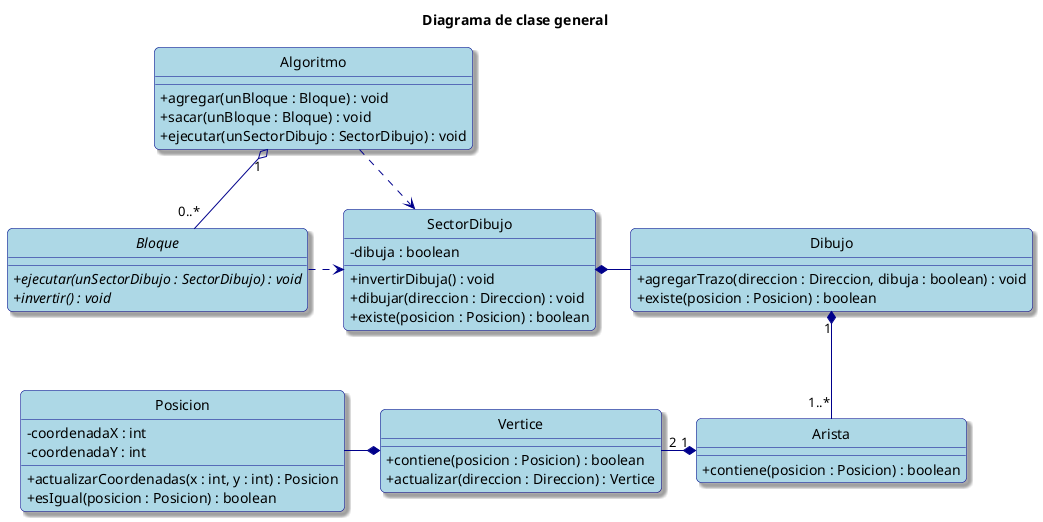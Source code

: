 @startuml
hide circle
skinparam classAttributeIconSize 0
skinparam backgroundColor White
skinparam RoundCorner 10
skinparam Shadowing true

skinparam class {
    ArrowColor DarkBlue
    BackgroundColor LightBlue
    BorderColor DarkBlue
}

skinparam note {
    BackgroundColor LightYellow
    BorderColor DarkBlue
}

title Diagrama de clase general

interface Bloque {
    + {abstract} ejecutar(unSectorDibujo : SectorDibujo) : void
    + {abstract} invertir() : void
}

class SectorDibujo {
    - dibuja : boolean
    + invertirDibuja() : void
    + dibujar(direccion : Direccion) : void
    + existe(posicion : Posicion) : boolean
}

class Algoritmo {
    + agregar(unBloque : Bloque) : void
    + sacar(unBloque : Bloque) : void
    + ejecutar(unSectorDibujo : SectorDibujo) : void
}

class Dibujo {
    + agregarTrazo(direccion : Direccion, dibuja : boolean) : void
    + existe(posicion : Posicion) : boolean
}

class Arista {
    + contiene(posicion : Posicion) : boolean
}

class Vertice {
    + contiene(posicion : Posicion) : boolean
    + actualizar(direccion : Direccion) : Vertice
}

class Posicion {
    - coordenadaX : int
    - coordenadaY : int
    + actualizarCoordenadas(x : int, y : int) : Posicion
    + esIgual(posicion : Posicion) : boolean
}

Algoritmo "1" o-- "0..*" Bloque
Algoritmo ..> SectorDibujo
Bloque ..right> SectorDibujo
SectorDibujo *--right Dibujo
Dibujo "1" *-- "1..*" Arista
Arista "1" *--left "2" Vertice
Vertice *--left Posicion
@enduml




@startuml
hide circle
skinparam classAttributeIconSize 0
skinparam backgroundColor White
skinparam RoundCorner 10
skinparam Shadowing true
skinparam class {
    ArrowColor DarkBlue
    BackgroundColor LightBlue
    BorderColor DarkBlue
}
skinparam note {
    BackgroundColor LightYellow
    BorderColor DarkBlue
}

title Diagrama de clase de Bloque y Movimiento

interface Bloque {
    + {abstract} ejecutar(unSectorDibujo : SectorDibujo) : void
    + {abstract} ejecutarInvertido(unSectorDibujo : SectorDibujo) : void

}
class BloqueMovimiento {
    + BloqueMovimiento(direccion : Direccion)
    + ejecutar(unSectorDibujo : SectorDibujo) : void
    + ejecutarInvertido(unSectorDibujo : SectorDibujo) : void
}
abstract class Direccion {
    + actualizarPosicion(posicion : Posicion) : Posicion
    + {abstract} invertir() : Direccion
}
class Norte {
    + invertir() : Sur
}
class Sur {
    + invertir() : Norte
}
class Este {
    + invertir() : Oeste
}
class Oeste {
    + invertir() : Este
}

Bloque <|.. BloqueMovimiento
BloqueMovimiento *--right Direccion
Direccion <|.. Norte
Direccion <|.. Sur
Direccion <|.. Este
Direccion <|.. Oeste
@enduml




@startuml
hide circle
skinparam classAttributeIconSize 0
skinparam backgroundColor White
skinparam RoundCorner 10
skinparam Shadowing true
skinparam class {
    ArrowColor DarkBlue
    BackgroundColor LightBlue
    BorderColor DarkBlue
}
skinparam note {
    BackgroundColor LightYellow
    BorderColor DarkBlue
}

title Diagrama de clase de Bloque y bloques especiales

interface Bloque {
    + {abstract} ejecutar(unSectorDibujo : SectorDibujo) : void
    + {abstract} ejecutarInvertido(unSectorDibujo : SectorDibujo) : void

}
class BloqueMovimiento {
    + BloqueMovimiento(direccion : Direccion)
    + ejecutar(unSectorDibujo : SectorDibujo) : void
    + ejecutarInvertido(unSectorDibujo : SectorDibujo) : void
}
interface Bloques {
    + {abstract} agregar(unBloque : bloque) : void
}
class BloquePersonalizado {
    + ejecutar(unSectorDibujo : SectorDibujo) : void
    + ejecutarInvertido(unSectorDibujo : SectorDibujo) : void
    + agregar(unBloque : bloque) : void
}
class RepetirDoble {
    + ejecutar(unSectorDibujo : SectorDibujo) : void
    + ejecutarInvertido(unSectorDibujo : SectorDibujo) : void
    + agregar(unBloque : bloque) : void
}
class RepetirTriple {
    + ejecutar(unSectorDibujo : SectorDibujo) : void
    + ejecutarInvertido(unSectorDibujo : SectorDibujo) : void
    + agregar(unBloque : bloque) : void
}
class Invertir {
    + ejecutar(unSectorDibujo : SectorDibujo) : void
    + ejecutarInvertido(unSectorDibujo : SectorDibujo) : void
    + agregar(unBloque : bloque) : void
}
class DecoratorBloquePersonalizadoBase {
    + ejecutar(unSectorDibujo : SectorDibujo) : void
    + ejecutarInvertido(unSectorDibujo : SectorDibujo) : void
    + agregar(unBloque : bloque) : void
}

Bloque <|.. Bloques
Bloques "1" *-- "1..*" Bloque
Bloques <|.. BloquePersonalizado
Bloques <|.. DecoratorBloquePersonalizadoBase
DecoratorBloquePersonalizadoBase o-- Bloques
DecoratorBloquePersonalizadoBase <|-- RepetirDoble
DecoratorBloquePersonalizadoBase <|-- RepetirTriple
DecoratorBloquePersonalizadoBase <|-- Invertir
Bloque <|.. BloqueMovimiento
@enduml



@startuml
skinparam classAttributeIconSize 0
skinparam backgroundColor White
skinparam RoundCorner 10
skinparam Shadowing true
skinparam ArrowColor DarkBlue
skinparam SequenceLifeLineBorderColor DarkBlue
skinparam SequenceLoopBackgroundColor DarkBlue

skinparam actor {
    BackgroundColor LightBlue
    BorderColor DarkBlue
}

skinparam participant {
    Bound DarkBlue
    BackgroundColor LightBlue
    BorderColor DarkBlue
}

title Ejecución de un algoritmo con bloques de movimiento

participant ":Algoritmo" as Algoritmo
participant ":BloqueMovimiento" as Bloque
participant ":SectorDibujo" as SectorDibujo

Algoritmo -> Algoritmo : ejecutar(unSectorDibujo)
loop para cada bloque
    Algoritmo -> Bloque : ejecutar(unSectorDibujo)
    Bloque -> SectorDibujo : dibuja(unMovimiento)
end
@enduml



@startuml
skinparam classAttributeIconSize 0
skinparam backgroundColor White
skinparam RoundCorner 10
skinparam Shadowing true
skinparam ArrowColor DarkBlue
skinparam SequenceLifeLineBorderColor DarkBlue
skinparam SequenceLoopBackgroundColor DarkBlue

skinparam actor {
    BackgroundColor LightBlue
    BorderColor DarkBlue
}

skinparam participant {
    Bound DarkBlue
    BackgroundColor LightBlue
    BorderColor DarkBlue
}

title Ejecución de un algoritmo con un solo bloque de repetición doble que tiene bloques de movimiento

participant ":Algoritmo" as Algoritmo
participant ":BloqueRepeticionDoble" as BloqueRepetirDoble
participant ":DecoratorBloquePersonalizadoBase" as DecoratorBloquePersonalizadoBase
participant ":BloquePersonalizado" as BloquePersonalizado
participant ":BloqueMovimiento" as BloqueMovimiento
participant ":SectorDibujo" as SectorDibujo

Algoritmo -> Algoritmo : ejecutar(unSectorDibujo)
Algoritmo -> BloqueRepetirDoble : ejecutar(unSectorDibujo)
loop x2
    BloqueRepetirDoble -> DecoratorBloquePersonalizadoBase : ejecutar(unSectorDibujo)
    DecoratorBloquePersonalizadoBase ->  BloquePersonalizado : ejecutar(unSectorDibujo)
    loop para cada bloque dentro de BloquePersonalizado
        BloquePersonalizado -> BloqueMovimiento : ejecutar(unSectorDibujo)
        BloqueMovimiento -> SectorDibujo : dibuja(unMovimiento)
    end loop
end loop
@enduml



@startuml
skinparam classAttributeIconSize 0
skinparam backgroundColor White
skinparam RoundCorner 10
skinparam Shadowing true
skinparam ArrowColor DarkBlue
skinparam SequenceLifeLineBorderColor DarkBlue
skinparam SequenceLoopBackgroundColor DarkBlue

skinparam actor {
    BackgroundColor LightBlue
    BorderColor DarkBlue
}

skinparam participant {
    Bound DarkBlue
    BackgroundColor LightBlue
    BorderColor DarkBlue
}

title Ejecución de un algoritmo con un bloque invertir que tiene bloques de movimiento

participant ":Algoritmo" as Algoritmo
participant ":BloqueInvertir" as BloqueInvertir
participant ":DecoratorBloquePersonalizadoBase" as DecoratorBloquePersonalizadoBase
participant ":BloquePersonalizado" as BloquePersonalizado
participant ":BloqueMovimiento" as BloqueMovimiento
participant "Movimiento" as Movimiento
participant ":SectorDibujo" as SectorDibujo

Algoritmo -> Algoritmo : ejecutar(unSectorDibujo)
Algoritmo -> BloqueInvertir : ejecutar(unSectorDibujo)
BloqueInvertir -> DecoratorBloquePersonalizadoBase : ejecutarInvertido(unSectorDibujo)
DecoratorBloquePersonalizadoBase ->  BloquePersonalizado : ejecutarInvertido(unSectorDibujo)
loop para cada bloque dentro de BloquePersonalizado
    BloquePersonalizado -> BloqueMovimiento : ejecutarInvertido(unSectorDibujo)
    BloqueMovimiento -> Movimiento : invertir()
    Movimiento --> BloqueMovimiento : unMovimientoInvertido
    BloqueMovimiento -> SectorDibujo : dibuja(unMovimientoInvertido)
end loop
@enduml



@startuml
skinparam classAttributeIconSize 0
skinparam backgroundColor White
skinparam RoundCorner 10
skinparam Shadowing true
skinparam ArrowColor DarkBlue
skinparam SequenceLifeLineBorderColor DarkBlue
skinparam SequenceLoopBackgroundColor DarkBlue

skinparam actor {
    BackgroundColor LightBlue
    BorderColor DarkBlue
}

skinparam participant {
    Bound DarkBlue
    BackgroundColor LightBlue
    BorderColor DarkBlue
}

title Ejecución de un algoritmo con un bloque invertir que tiene un bloque de movimiento hacia arriba

participant ":Algoritmo" as Algoritmo
participant ":BloqueInvertir" as BloqueInvertir
participant ":DecoratorBloquePersonalizadoBase" as DecoratorBloquePersonalizadoBase
participant ":BloquePersonalizado" as BloquePersonalizado
participant ":BloqueMovimiento" as BloqueMovimiento
participant ":Arriba" as Arriba
participant ":Abajo" as Abajo
participant ":SectorDibujo" as SectorDibujo

Algoritmo -> Algoritmo : ejecutar(unSectorDibujo)
Algoritmo -> BloqueInvertir : ejecutar(unSectorDibujo)
BloqueInvertir -> DecoratorBloquePersonalizadoBase : ejecutarInvertido(unSectorDibujo)
DecoratorBloquePersonalizadoBase ->  BloquePersonalizado : ejecutarInvertido(unSectorDibujo)
loop para cada bloque dentro de BloquePersonalizado
    BloquePersonalizado -> BloqueMovimiento : ejecutarInvertido(unSectorDibujo)
    BloqueMovimiento -> Arriba : invertir()
    Arriba -> Abajo : new
    Abajo --> Arriba : unAbajo
    Arriba --> BloqueMovimiento : unAbajo
    BloqueMovimiento -> SectorDibujo : dibuja(unAbajo)
end loop
@enduml